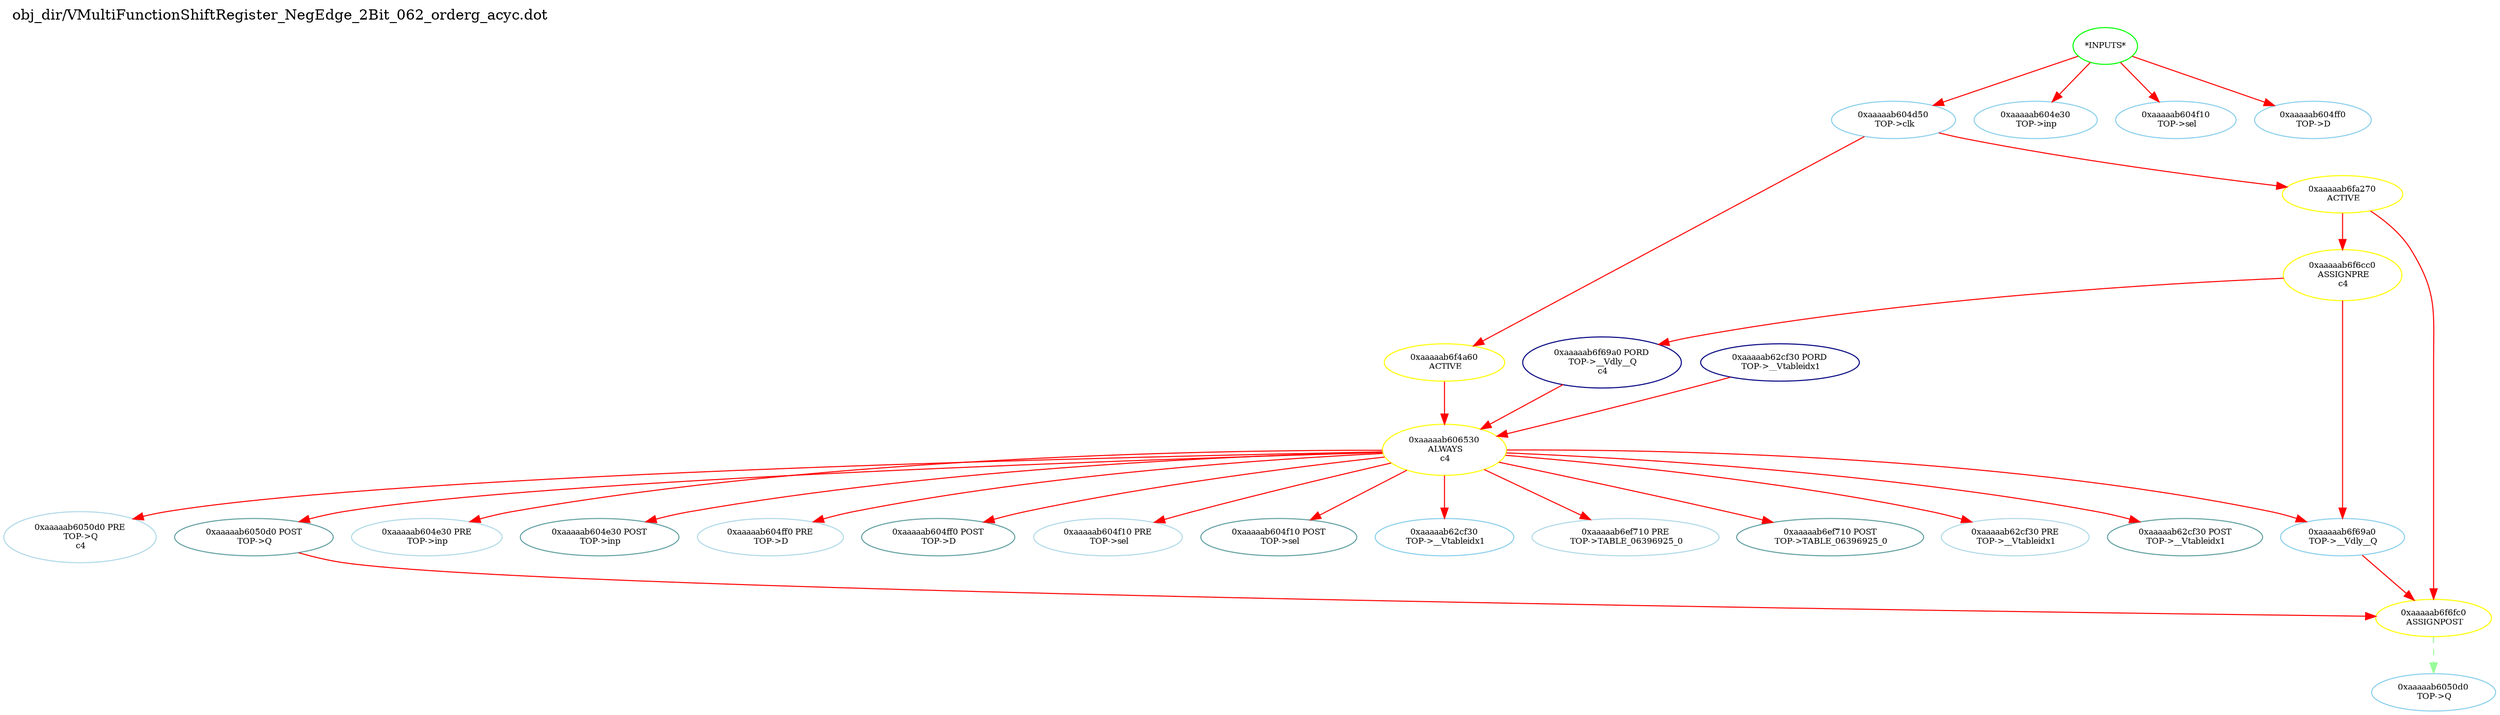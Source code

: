 digraph v3graph {
	graph	[label="obj_dir/VMultiFunctionShiftRegister_NegEdge_2Bit_062_orderg_acyc.dot",
		 labelloc=t, labeljust=l,
		 //size="7.5,10",
		 rankdir=TB];
	n0	[fontsize=8 label="*INPUTS*", color=green];
	n0xaaaaab604b90_1	[fontsize=8 label="0xaaaaab604d50\n TOP->clk", color=skyblue];
	n0xaaaaab604b90_2	[fontsize=8 label="0xaaaaab604e30\n TOP->inp", color=skyblue];
	n0xaaaaab604b90_3	[fontsize=8 label="0xaaaaab604f10\n TOP->sel", color=skyblue];
	n0xaaaaab604b90_4	[fontsize=8 label="0xaaaaab604ff0\n TOP->D", color=skyblue];
	n0xaaaaab604b90_5	[fontsize=8 label="0xaaaaab6f4a60\n ACTIVE", color=yellow];
	n0xaaaaab604b90_6	[fontsize=8 label="0xaaaaab606530\n ALWAYS\n c4", color=yellow];
	n0xaaaaab604b90_7	[fontsize=8 label="0xaaaaab6050d0 PRE\n TOP->Q\n c4", color=lightblue];
	n0xaaaaab604b90_8	[fontsize=8 label="0xaaaaab6050d0 POST\n TOP->Q", color=CadetBlue];
	n0xaaaaab604b90_9	[fontsize=8 label="0xaaaaab604e30 PRE\n TOP->inp", color=lightblue];
	n0xaaaaab604b90_10	[fontsize=8 label="0xaaaaab604e30 POST\n TOP->inp", color=CadetBlue];
	n0xaaaaab604b90_11	[fontsize=8 label="0xaaaaab604ff0 PRE\n TOP->D", color=lightblue];
	n0xaaaaab604b90_12	[fontsize=8 label="0xaaaaab604ff0 POST\n TOP->D", color=CadetBlue];
	n0xaaaaab604b90_13	[fontsize=8 label="0xaaaaab604f10 PRE\n TOP->sel", color=lightblue];
	n0xaaaaab604b90_14	[fontsize=8 label="0xaaaaab604f10 POST\n TOP->sel", color=CadetBlue];
	n0xaaaaab604b90_15	[fontsize=8 label="0xaaaaab62cf30 PORD\n TOP->__Vtableidx1", color=NavyBlue];
	n0xaaaaab604b90_16	[fontsize=8 label="0xaaaaab62cf30\n TOP->__Vtableidx1", color=skyblue];
	n0xaaaaab604b90_17	[fontsize=8 label="0xaaaaab6ef710 PRE\n TOP->TABLE_06396925_0", color=lightblue];
	n0xaaaaab604b90_18	[fontsize=8 label="0xaaaaab6ef710 POST\n TOP->TABLE_06396925_0", color=CadetBlue];
	n0xaaaaab604b90_19	[fontsize=8 label="0xaaaaab62cf30 PRE\n TOP->__Vtableidx1", color=lightblue];
	n0xaaaaab604b90_20	[fontsize=8 label="0xaaaaab62cf30 POST\n TOP->__Vtableidx1", color=CadetBlue];
	n0xaaaaab604b90_21	[fontsize=8 label="0xaaaaab6f69a0 PORD\n TOP->__Vdly__Q\n c4", color=NavyBlue];
	n0xaaaaab604b90_22	[fontsize=8 label="0xaaaaab6f69a0\n TOP->__Vdly__Q", color=skyblue];
	n0xaaaaab604b90_23	[fontsize=8 label="0xaaaaab6fa270\n ACTIVE", color=yellow];
	n0xaaaaab604b90_24	[fontsize=8 label="0xaaaaab6f6cc0\n ASSIGNPRE\n c4", color=yellow];
	n0xaaaaab604b90_25	[fontsize=8 label="0xaaaaab6f6fc0\n ASSIGNPOST", color=yellow];
	n0xaaaaab604b90_26	[fontsize=8 label="0xaaaaab6050d0\n TOP->Q", color=skyblue];
	n0 -> n0xaaaaab604b90_1 [fontsize=8 label="" weight=1 color=red];
	n0 -> n0xaaaaab604b90_2 [fontsize=8 label="" weight=1 color=red];
	n0 -> n0xaaaaab604b90_3 [fontsize=8 label="" weight=1 color=red];
	n0 -> n0xaaaaab604b90_4 [fontsize=8 label="" weight=1 color=red];
	n0xaaaaab604b90_1 -> n0xaaaaab604b90_5 [fontsize=8 label="" weight=8 color=red];
	n0xaaaaab604b90_1 -> n0xaaaaab604b90_23 [fontsize=8 label="" weight=8 color=red];
	n0xaaaaab604b90_5 -> n0xaaaaab604b90_6 [fontsize=8 label="" weight=32 color=red];
	n0xaaaaab604b90_6 -> n0xaaaaab604b90_7 [fontsize=8 label="" weight=32 color=red];
	n0xaaaaab604b90_6 -> n0xaaaaab604b90_8 [fontsize=8 label="" weight=2 color=red];
	n0xaaaaab604b90_6 -> n0xaaaaab604b90_9 [fontsize=8 label="" weight=32 color=red];
	n0xaaaaab604b90_6 -> n0xaaaaab604b90_10 [fontsize=8 label="" weight=2 color=red];
	n0xaaaaab604b90_6 -> n0xaaaaab604b90_11 [fontsize=8 label="" weight=32 color=red];
	n0xaaaaab604b90_6 -> n0xaaaaab604b90_12 [fontsize=8 label="" weight=2 color=red];
	n0xaaaaab604b90_6 -> n0xaaaaab604b90_13 [fontsize=8 label="" weight=32 color=red];
	n0xaaaaab604b90_6 -> n0xaaaaab604b90_14 [fontsize=8 label="" weight=2 color=red];
	n0xaaaaab604b90_6 -> n0xaaaaab604b90_16 [fontsize=8 label="" weight=32 color=red];
	n0xaaaaab604b90_6 -> n0xaaaaab604b90_17 [fontsize=8 label="" weight=32 color=red];
	n0xaaaaab604b90_6 -> n0xaaaaab604b90_18 [fontsize=8 label="" weight=2 color=red];
	n0xaaaaab604b90_6 -> n0xaaaaab604b90_19 [fontsize=8 label="" weight=32 color=red];
	n0xaaaaab604b90_6 -> n0xaaaaab604b90_20 [fontsize=8 label="" weight=2 color=red];
	n0xaaaaab604b90_6 -> n0xaaaaab604b90_22 [fontsize=8 label="" weight=32 color=red];
	n0xaaaaab604b90_8 -> n0xaaaaab604b90_25 [fontsize=8 label="" weight=2 color=red];
	n0xaaaaab604b90_15 -> n0xaaaaab604b90_6 [fontsize=8 label="" weight=32 color=red];
	n0xaaaaab604b90_21 -> n0xaaaaab604b90_6 [fontsize=8 label="" weight=32 color=red];
	n0xaaaaab604b90_22 -> n0xaaaaab604b90_25 [fontsize=8 label="" weight=8 color=red];
	n0xaaaaab604b90_23 -> n0xaaaaab604b90_24 [fontsize=8 label="" weight=32 color=red];
	n0xaaaaab604b90_23 -> n0xaaaaab604b90_25 [fontsize=8 label="" weight=32 color=red];
	n0xaaaaab604b90_24 -> n0xaaaaab604b90_21 [fontsize=8 label="" weight=32 color=red];
	n0xaaaaab604b90_24 -> n0xaaaaab604b90_22 [fontsize=8 label="" weight=32 color=red];
	n0xaaaaab604b90_25 -> n0xaaaaab604b90_26 [fontsize=8 label="" weight=1 color=PaleGreen style=dashed];
}
